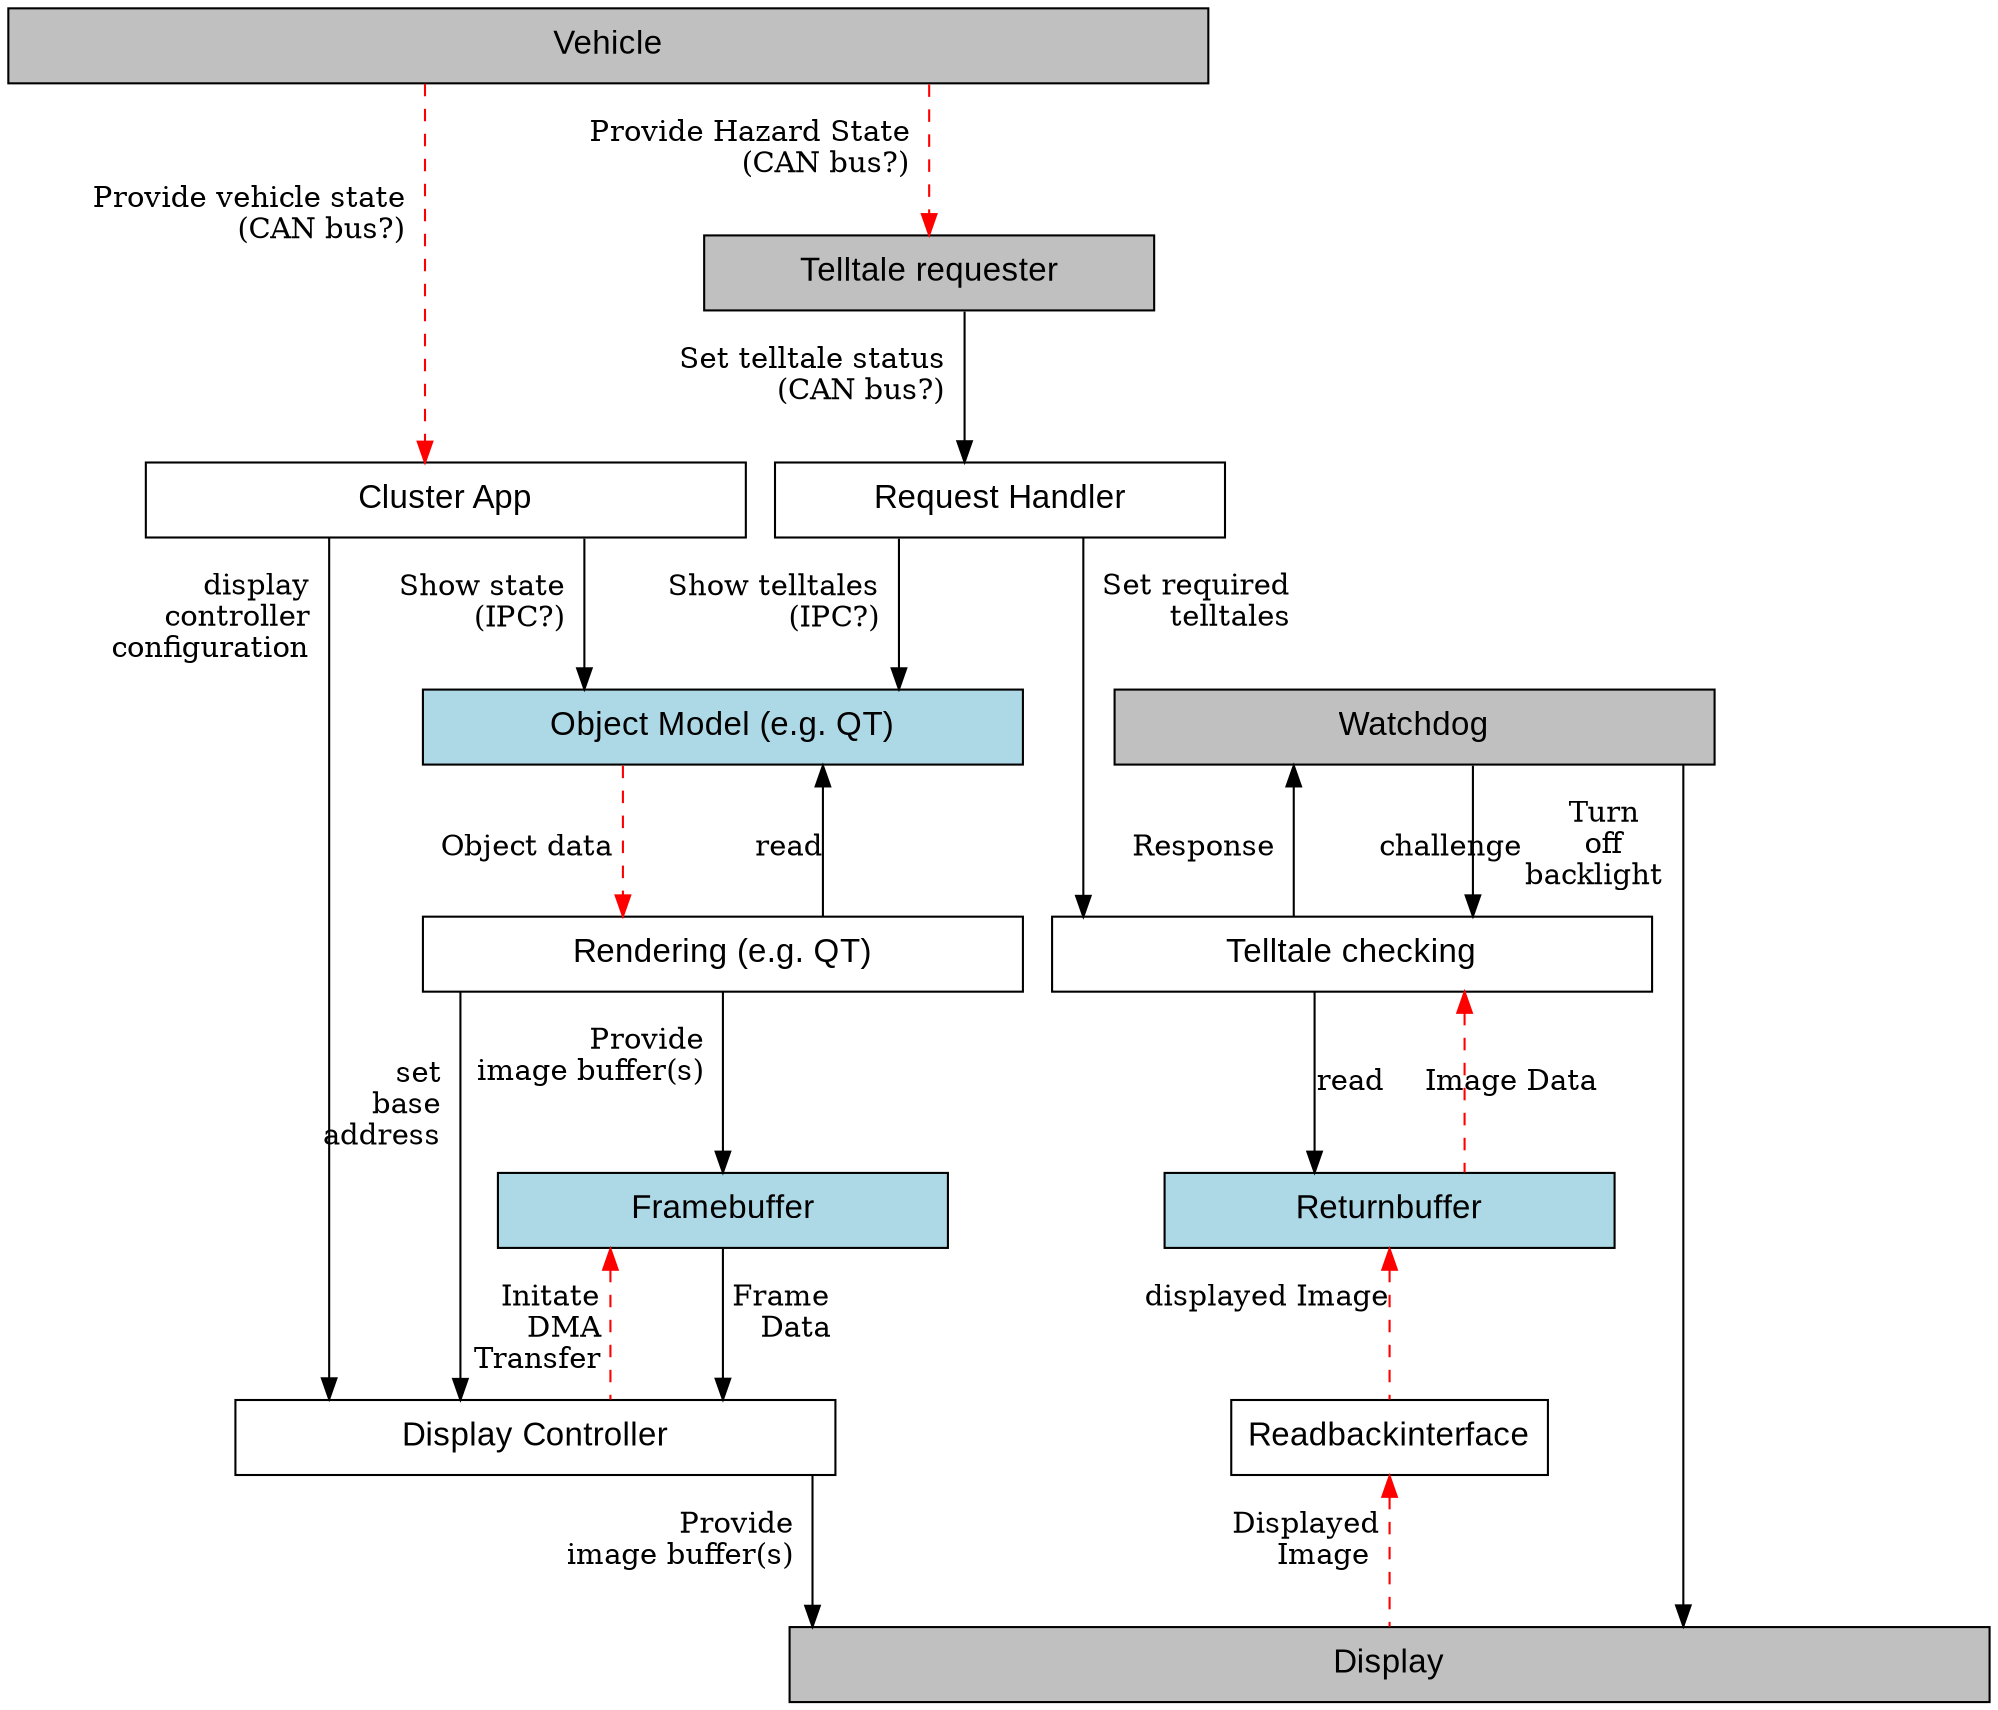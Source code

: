 digraph G {

node [shape=box width=1 height=0.5 fontname=arial fontsize=16 style=filled fillcolor=white]
graph [splines=ortho ranksep=1 nodesep=0.2 fontname=arial fontsize=16 compound=true]

vehicle [label="Vehicle" width=8, fillcolor=gray]
cluster [label="Cluster App" width=4]
requester [label="Telltale requester" width=3, fillcolor=gray]
handler [label="Request Handler" width=3]
render_OM [label="Object Model (e.g. QT)" width=4,fillcolor=lightblue]
render [label="Rendering (e.g. QT)" width=4]
dControl [label="Display Controller" width=4]
framebuffer [label="Framebuffer" width=3,fillcolor=lightblue]
returnbuffer [label="Returnbuffer" width=3,fillcolor=lightblue]
display [label="Display" width=8, fillcolor=gray]
check [label="Telltale checking" width=4]
readbackinterface [label="Readbackinterface",width=2]
watchdog [label="Watchdog" width=4, fillcolor=gray]

vehicle -> cluster [taillabel="\r\r\r Provide vehicle state  \r(CAN bus?)  \r" style=dashed color=red]
vehicle -> requester [taillabel="\rProvide Hazard State  \r(CAN bus?)  \r" style=dashed color=red]
requester -> handler [taillabel="\rSet telltale status  \r(CAN bus?)  \r"]
cluster -> render_OM [taillabel="\rShow state  \r(IPC?)  \r" weight=2]
cluster ->  dControl [taillabel="\r display  \rcontroller  \r configuration  \r" weight=2]
handler -> check [taillabel="\r  Set required  \r telltales  \r"]
handler -> render_OM [taillabel="\rShow telltales  \r(IPC?)  \r"]
dControl -> display [taillabel="\rProvide  \rimage buffer(s)  \r"]
render -> framebuffer [taillabel="\rProvide  \rimage buffer(s)  \r"]
readbackinterface -> display [dir=back taillabel="\r Displayed \nImage  \r" style=dashed color=red]

watchdog -> check [dir=back,taillabel="\r\r Response  \r"]
watchdog -> check [taillabel="\r\r            challenge  \r"]
watchdog -> display [taillabel="\rTurn\noff\nbacklight  \r"]
framebuffer -> dControl [dir=back taillabel="\r Initate \rDMA \r Transfer \r" style=dashed color=red]
framebuffer -> dControl [taillabel="\r Frame  \r  Data  \r"]
render -> dControl [taillabel="\r\r  set  \r base  \raddress  \r"]


render_OM -> render [taillabel="\r\r Object data ",style=dashed color=red]
render_OM -> render [dir=back taillabel="\r\r read" ]
check -> returnbuffer [label="read"]
check -> returnbuffer [dir=back,label="Image Data",color=red, style=dashed]
returnbuffer -> readbackinterface [dir=back, taillabel="\r displayed Image",color=red,style=dashed] 



//{
// This construct only serves to force correct horizontal ordering...
//rank=same
//dControl -> readbackinterface -> watchdog [style=invis] 
//}

}

